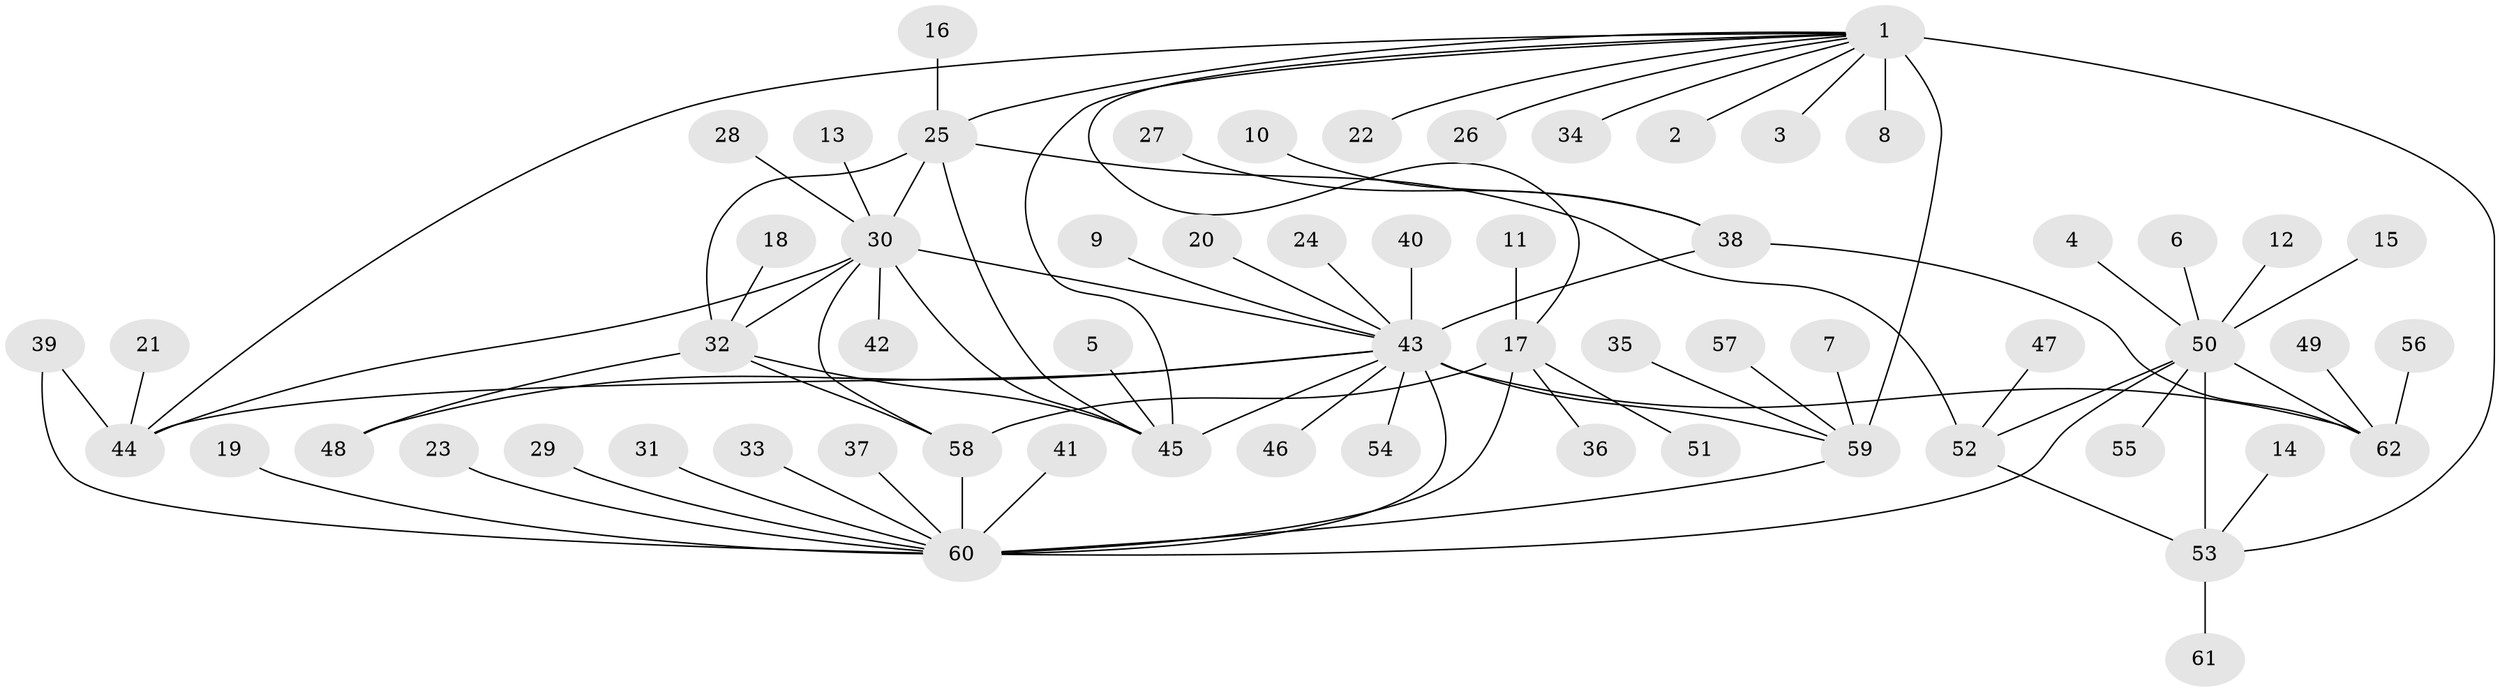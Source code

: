// original degree distribution, {7: 0.047619047619047616, 10: 0.03968253968253968, 6: 0.031746031746031744, 8: 0.031746031746031744, 13: 0.007936507936507936, 5: 0.023809523809523808, 9: 0.031746031746031744, 11: 0.023809523809523808, 12: 0.007936507936507936, 1: 0.5873015873015873, 2: 0.12698412698412698, 3: 0.023809523809523808, 4: 0.015873015873015872}
// Generated by graph-tools (version 1.1) at 2025/50/03/09/25 03:50:40]
// undirected, 62 vertices, 81 edges
graph export_dot {
graph [start="1"]
  node [color=gray90,style=filled];
  1;
  2;
  3;
  4;
  5;
  6;
  7;
  8;
  9;
  10;
  11;
  12;
  13;
  14;
  15;
  16;
  17;
  18;
  19;
  20;
  21;
  22;
  23;
  24;
  25;
  26;
  27;
  28;
  29;
  30;
  31;
  32;
  33;
  34;
  35;
  36;
  37;
  38;
  39;
  40;
  41;
  42;
  43;
  44;
  45;
  46;
  47;
  48;
  49;
  50;
  51;
  52;
  53;
  54;
  55;
  56;
  57;
  58;
  59;
  60;
  61;
  62;
  1 -- 2 [weight=1.0];
  1 -- 3 [weight=1.0];
  1 -- 8 [weight=1.0];
  1 -- 17 [weight=1.0];
  1 -- 22 [weight=1.0];
  1 -- 25 [weight=1.0];
  1 -- 26 [weight=1.0];
  1 -- 34 [weight=1.0];
  1 -- 44 [weight=1.0];
  1 -- 45 [weight=1.0];
  1 -- 53 [weight=1.0];
  1 -- 59 [weight=8.0];
  4 -- 50 [weight=1.0];
  5 -- 45 [weight=1.0];
  6 -- 50 [weight=1.0];
  7 -- 59 [weight=1.0];
  9 -- 43 [weight=1.0];
  10 -- 38 [weight=1.0];
  11 -- 17 [weight=1.0];
  12 -- 50 [weight=1.0];
  13 -- 30 [weight=1.0];
  14 -- 53 [weight=1.0];
  15 -- 50 [weight=1.0];
  16 -- 25 [weight=1.0];
  17 -- 36 [weight=1.0];
  17 -- 51 [weight=1.0];
  17 -- 58 [weight=1.0];
  17 -- 60 [weight=4.0];
  18 -- 32 [weight=1.0];
  19 -- 60 [weight=1.0];
  20 -- 43 [weight=1.0];
  21 -- 44 [weight=1.0];
  23 -- 60 [weight=1.0];
  24 -- 43 [weight=1.0];
  25 -- 30 [weight=3.0];
  25 -- 32 [weight=1.0];
  25 -- 45 [weight=1.0];
  25 -- 52 [weight=1.0];
  27 -- 38 [weight=1.0];
  28 -- 30 [weight=1.0];
  29 -- 60 [weight=1.0];
  30 -- 32 [weight=3.0];
  30 -- 42 [weight=1.0];
  30 -- 43 [weight=1.0];
  30 -- 44 [weight=1.0];
  30 -- 45 [weight=3.0];
  30 -- 58 [weight=1.0];
  31 -- 60 [weight=1.0];
  32 -- 45 [weight=1.0];
  32 -- 48 [weight=1.0];
  32 -- 58 [weight=1.0];
  33 -- 60 [weight=1.0];
  35 -- 59 [weight=1.0];
  37 -- 60 [weight=1.0];
  38 -- 43 [weight=4.0];
  38 -- 62 [weight=1.0];
  39 -- 44 [weight=1.0];
  39 -- 60 [weight=1.0];
  40 -- 43 [weight=1.0];
  41 -- 60 [weight=1.0];
  43 -- 44 [weight=1.0];
  43 -- 45 [weight=1.0];
  43 -- 46 [weight=1.0];
  43 -- 48 [weight=1.0];
  43 -- 54 [weight=1.0];
  43 -- 59 [weight=1.0];
  43 -- 60 [weight=1.0];
  43 -- 62 [weight=4.0];
  47 -- 52 [weight=1.0];
  49 -- 62 [weight=1.0];
  50 -- 52 [weight=4.0];
  50 -- 53 [weight=4.0];
  50 -- 55 [weight=1.0];
  50 -- 60 [weight=1.0];
  50 -- 62 [weight=2.0];
  52 -- 53 [weight=1.0];
  53 -- 61 [weight=1.0];
  56 -- 62 [weight=1.0];
  57 -- 59 [weight=1.0];
  58 -- 60 [weight=4.0];
  59 -- 60 [weight=1.0];
}
